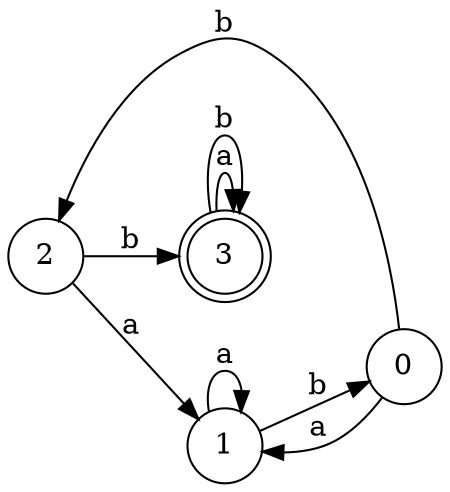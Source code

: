 digraph finite_state_machine {
rankdir=LR;
size="8,5"
node [shape = doublecircle];
	3;
node [shape = circle];
0 -> 1 [ label = "a" ];
0 -> 2 [ label = "b" ];
1 -> 1 [ label = "a" ];
1 -> 0 [ label = "b" ];
2 -> 1 [ label = "a" ];
2 -> 3 [ label = "b" ];
3 -> 3 [ label = "a" ];
3 -> 3 [ label = "b" ];
}